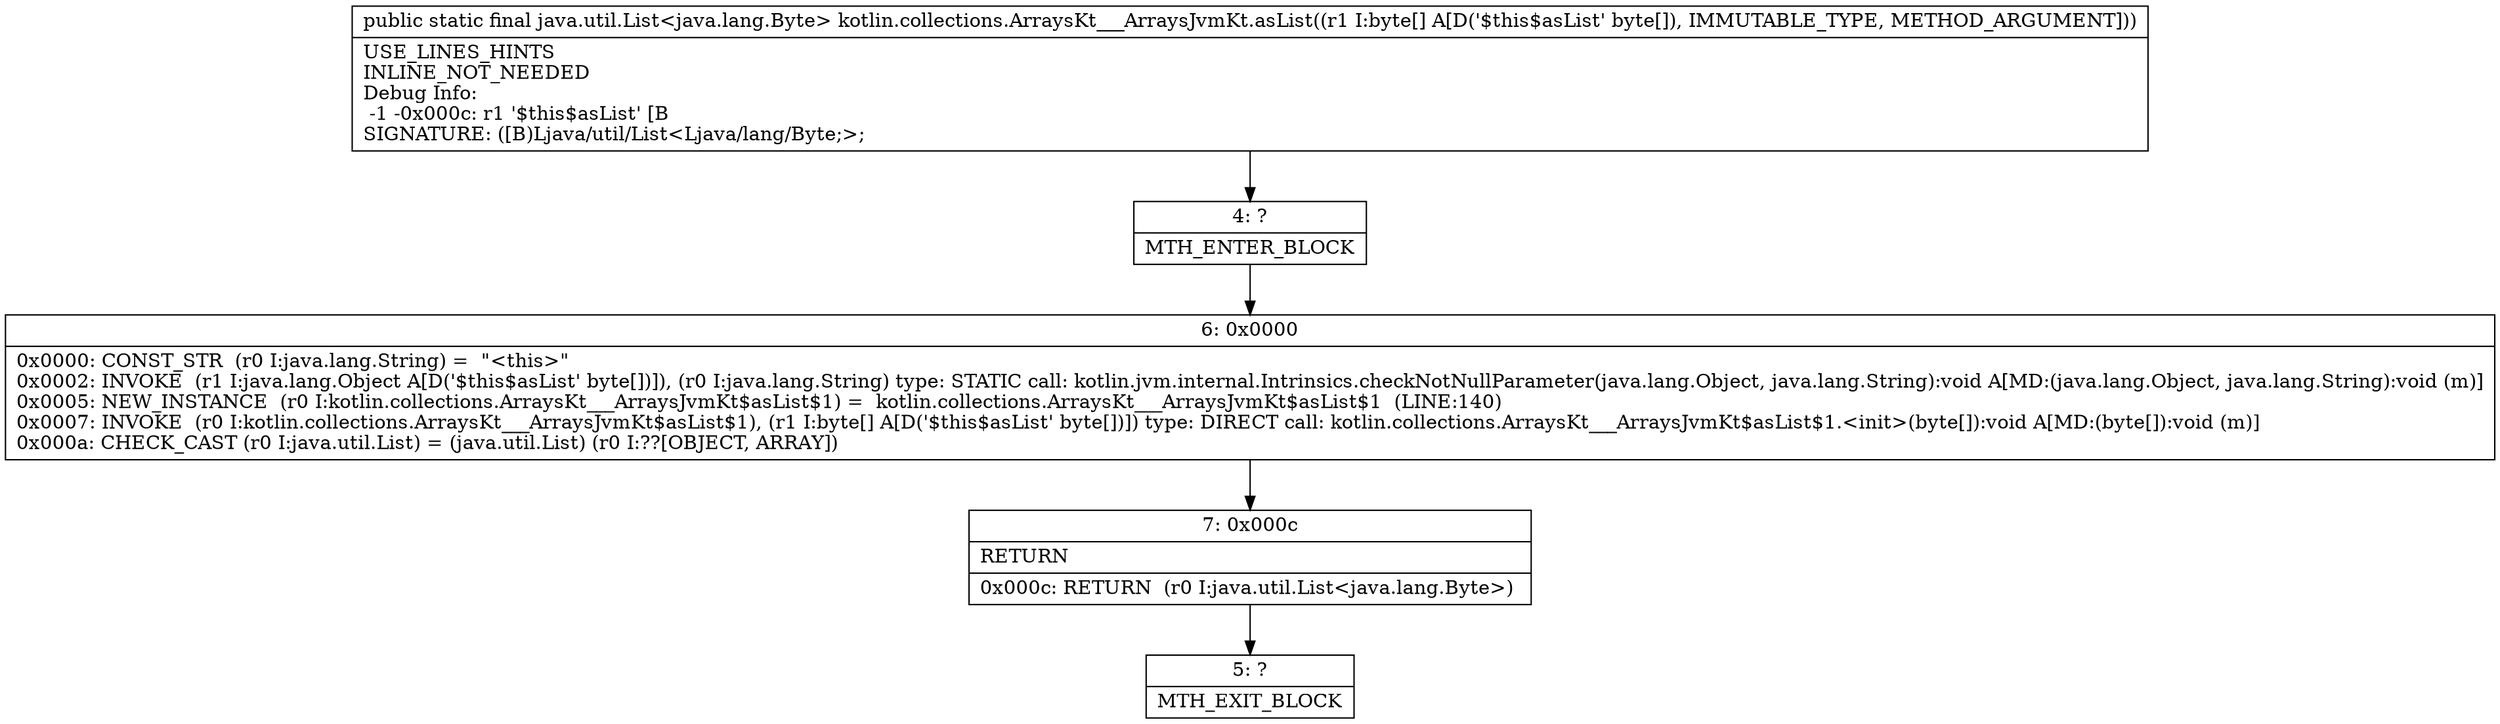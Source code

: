 digraph "CFG forkotlin.collections.ArraysKt___ArraysJvmKt.asList([B)Ljava\/util\/List;" {
Node_4 [shape=record,label="{4\:\ ?|MTH_ENTER_BLOCK\l}"];
Node_6 [shape=record,label="{6\:\ 0x0000|0x0000: CONST_STR  (r0 I:java.lang.String) =  \"\<this\>\" \l0x0002: INVOKE  (r1 I:java.lang.Object A[D('$this$asList' byte[])]), (r0 I:java.lang.String) type: STATIC call: kotlin.jvm.internal.Intrinsics.checkNotNullParameter(java.lang.Object, java.lang.String):void A[MD:(java.lang.Object, java.lang.String):void (m)]\l0x0005: NEW_INSTANCE  (r0 I:kotlin.collections.ArraysKt___ArraysJvmKt$asList$1) =  kotlin.collections.ArraysKt___ArraysJvmKt$asList$1  (LINE:140)\l0x0007: INVOKE  (r0 I:kotlin.collections.ArraysKt___ArraysJvmKt$asList$1), (r1 I:byte[] A[D('$this$asList' byte[])]) type: DIRECT call: kotlin.collections.ArraysKt___ArraysJvmKt$asList$1.\<init\>(byte[]):void A[MD:(byte[]):void (m)]\l0x000a: CHECK_CAST (r0 I:java.util.List) = (java.util.List) (r0 I:??[OBJECT, ARRAY]) \l}"];
Node_7 [shape=record,label="{7\:\ 0x000c|RETURN\l|0x000c: RETURN  (r0 I:java.util.List\<java.lang.Byte\>) \l}"];
Node_5 [shape=record,label="{5\:\ ?|MTH_EXIT_BLOCK\l}"];
MethodNode[shape=record,label="{public static final java.util.List\<java.lang.Byte\> kotlin.collections.ArraysKt___ArraysJvmKt.asList((r1 I:byte[] A[D('$this$asList' byte[]), IMMUTABLE_TYPE, METHOD_ARGUMENT]))  | USE_LINES_HINTS\lINLINE_NOT_NEEDED\lDebug Info:\l  \-1 \-0x000c: r1 '$this$asList' [B\lSIGNATURE: ([B)Ljava\/util\/List\<Ljava\/lang\/Byte;\>;\l}"];
MethodNode -> Node_4;Node_4 -> Node_6;
Node_6 -> Node_7;
Node_7 -> Node_5;
}

